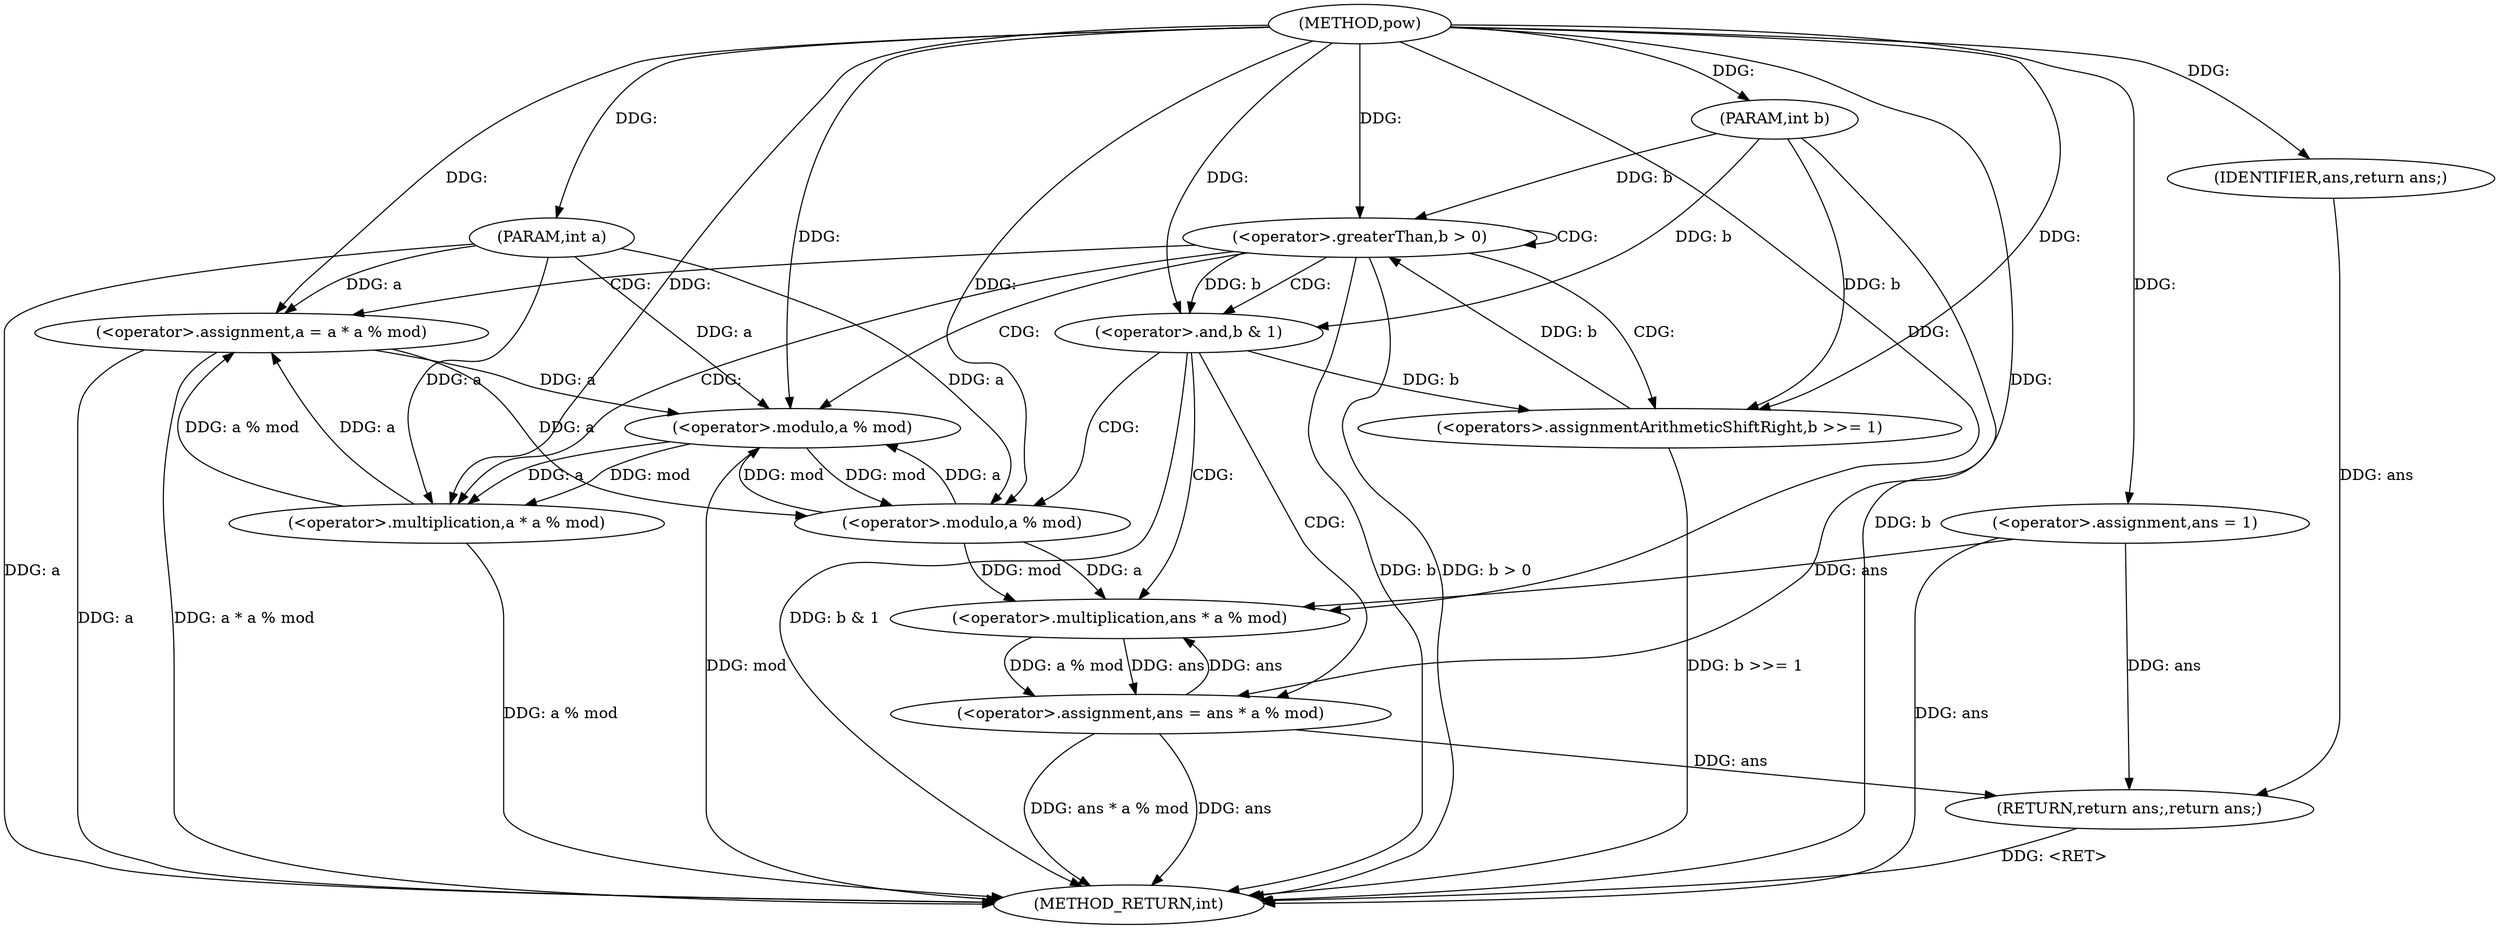 digraph "pow" {  
"1000357" [label = "(METHOD,pow)" ]
"1000393" [label = "(METHOD_RETURN,int)" ]
"1000358" [label = "(PARAM,int a)" ]
"1000359" [label = "(PARAM,int b)" ]
"1000362" [label = "(<operator>.assignment,ans = 1)" ]
"1000391" [label = "(RETURN,return ans;,return ans;)" ]
"1000366" [label = "(<operator>.greaterThan,b > 0)" ]
"1000392" [label = "(IDENTIFIER,ans,return ans;)" ]
"1000381" [label = "(<operator>.assignment,a = a * a % mod)" ]
"1000388" [label = "(<operators>.assignmentArithmeticShiftRight,b >>= 1)" ]
"1000371" [label = "(<operator>.and,b & 1)" ]
"1000374" [label = "(<operator>.assignment,ans = ans * a % mod)" ]
"1000383" [label = "(<operator>.multiplication,a * a % mod)" ]
"1000376" [label = "(<operator>.multiplication,ans * a % mod)" ]
"1000385" [label = "(<operator>.modulo,a % mod)" ]
"1000378" [label = "(<operator>.modulo,a % mod)" ]
  "1000391" -> "1000393"  [ label = "DDG: <RET>"] 
  "1000358" -> "1000393"  [ label = "DDG: a"] 
  "1000359" -> "1000393"  [ label = "DDG: b"] 
  "1000362" -> "1000393"  [ label = "DDG: ans"] 
  "1000366" -> "1000393"  [ label = "DDG: b"] 
  "1000366" -> "1000393"  [ label = "DDG: b > 0"] 
  "1000371" -> "1000393"  [ label = "DDG: b & 1"] 
  "1000374" -> "1000393"  [ label = "DDG: ans"] 
  "1000374" -> "1000393"  [ label = "DDG: ans * a % mod"] 
  "1000381" -> "1000393"  [ label = "DDG: a"] 
  "1000385" -> "1000393"  [ label = "DDG: mod"] 
  "1000383" -> "1000393"  [ label = "DDG: a % mod"] 
  "1000381" -> "1000393"  [ label = "DDG: a * a % mod"] 
  "1000388" -> "1000393"  [ label = "DDG: b >>= 1"] 
  "1000357" -> "1000358"  [ label = "DDG: "] 
  "1000357" -> "1000359"  [ label = "DDG: "] 
  "1000357" -> "1000362"  [ label = "DDG: "] 
  "1000392" -> "1000391"  [ label = "DDG: ans"] 
  "1000362" -> "1000391"  [ label = "DDG: ans"] 
  "1000374" -> "1000391"  [ label = "DDG: ans"] 
  "1000357" -> "1000392"  [ label = "DDG: "] 
  "1000388" -> "1000366"  [ label = "DDG: b"] 
  "1000359" -> "1000366"  [ label = "DDG: b"] 
  "1000357" -> "1000366"  [ label = "DDG: "] 
  "1000383" -> "1000381"  [ label = "DDG: a % mod"] 
  "1000383" -> "1000381"  [ label = "DDG: a"] 
  "1000376" -> "1000374"  [ label = "DDG: ans"] 
  "1000376" -> "1000374"  [ label = "DDG: a % mod"] 
  "1000358" -> "1000381"  [ label = "DDG: a"] 
  "1000357" -> "1000381"  [ label = "DDG: "] 
  "1000371" -> "1000388"  [ label = "DDG: b"] 
  "1000359" -> "1000388"  [ label = "DDG: b"] 
  "1000357" -> "1000388"  [ label = "DDG: "] 
  "1000366" -> "1000371"  [ label = "DDG: b"] 
  "1000359" -> "1000371"  [ label = "DDG: b"] 
  "1000357" -> "1000371"  [ label = "DDG: "] 
  "1000357" -> "1000374"  [ label = "DDG: "] 
  "1000385" -> "1000383"  [ label = "DDG: a"] 
  "1000358" -> "1000383"  [ label = "DDG: a"] 
  "1000357" -> "1000383"  [ label = "DDG: "] 
  "1000385" -> "1000383"  [ label = "DDG: mod"] 
  "1000362" -> "1000376"  [ label = "DDG: ans"] 
  "1000374" -> "1000376"  [ label = "DDG: ans"] 
  "1000357" -> "1000376"  [ label = "DDG: "] 
  "1000378" -> "1000376"  [ label = "DDG: a"] 
  "1000378" -> "1000376"  [ label = "DDG: mod"] 
  "1000378" -> "1000385"  [ label = "DDG: a"] 
  "1000381" -> "1000385"  [ label = "DDG: a"] 
  "1000358" -> "1000385"  [ label = "DDG: a"] 
  "1000357" -> "1000385"  [ label = "DDG: "] 
  "1000378" -> "1000385"  [ label = "DDG: mod"] 
  "1000381" -> "1000378"  [ label = "DDG: a"] 
  "1000358" -> "1000378"  [ label = "DDG: a"] 
  "1000357" -> "1000378"  [ label = "DDG: "] 
  "1000385" -> "1000378"  [ label = "DDG: mod"] 
  "1000366" -> "1000381"  [ label = "CDG: "] 
  "1000366" -> "1000383"  [ label = "CDG: "] 
  "1000366" -> "1000366"  [ label = "CDG: "] 
  "1000366" -> "1000371"  [ label = "CDG: "] 
  "1000366" -> "1000385"  [ label = "CDG: "] 
  "1000366" -> "1000388"  [ label = "CDG: "] 
  "1000371" -> "1000376"  [ label = "CDG: "] 
  "1000371" -> "1000374"  [ label = "CDG: "] 
  "1000371" -> "1000378"  [ label = "CDG: "] 
}
